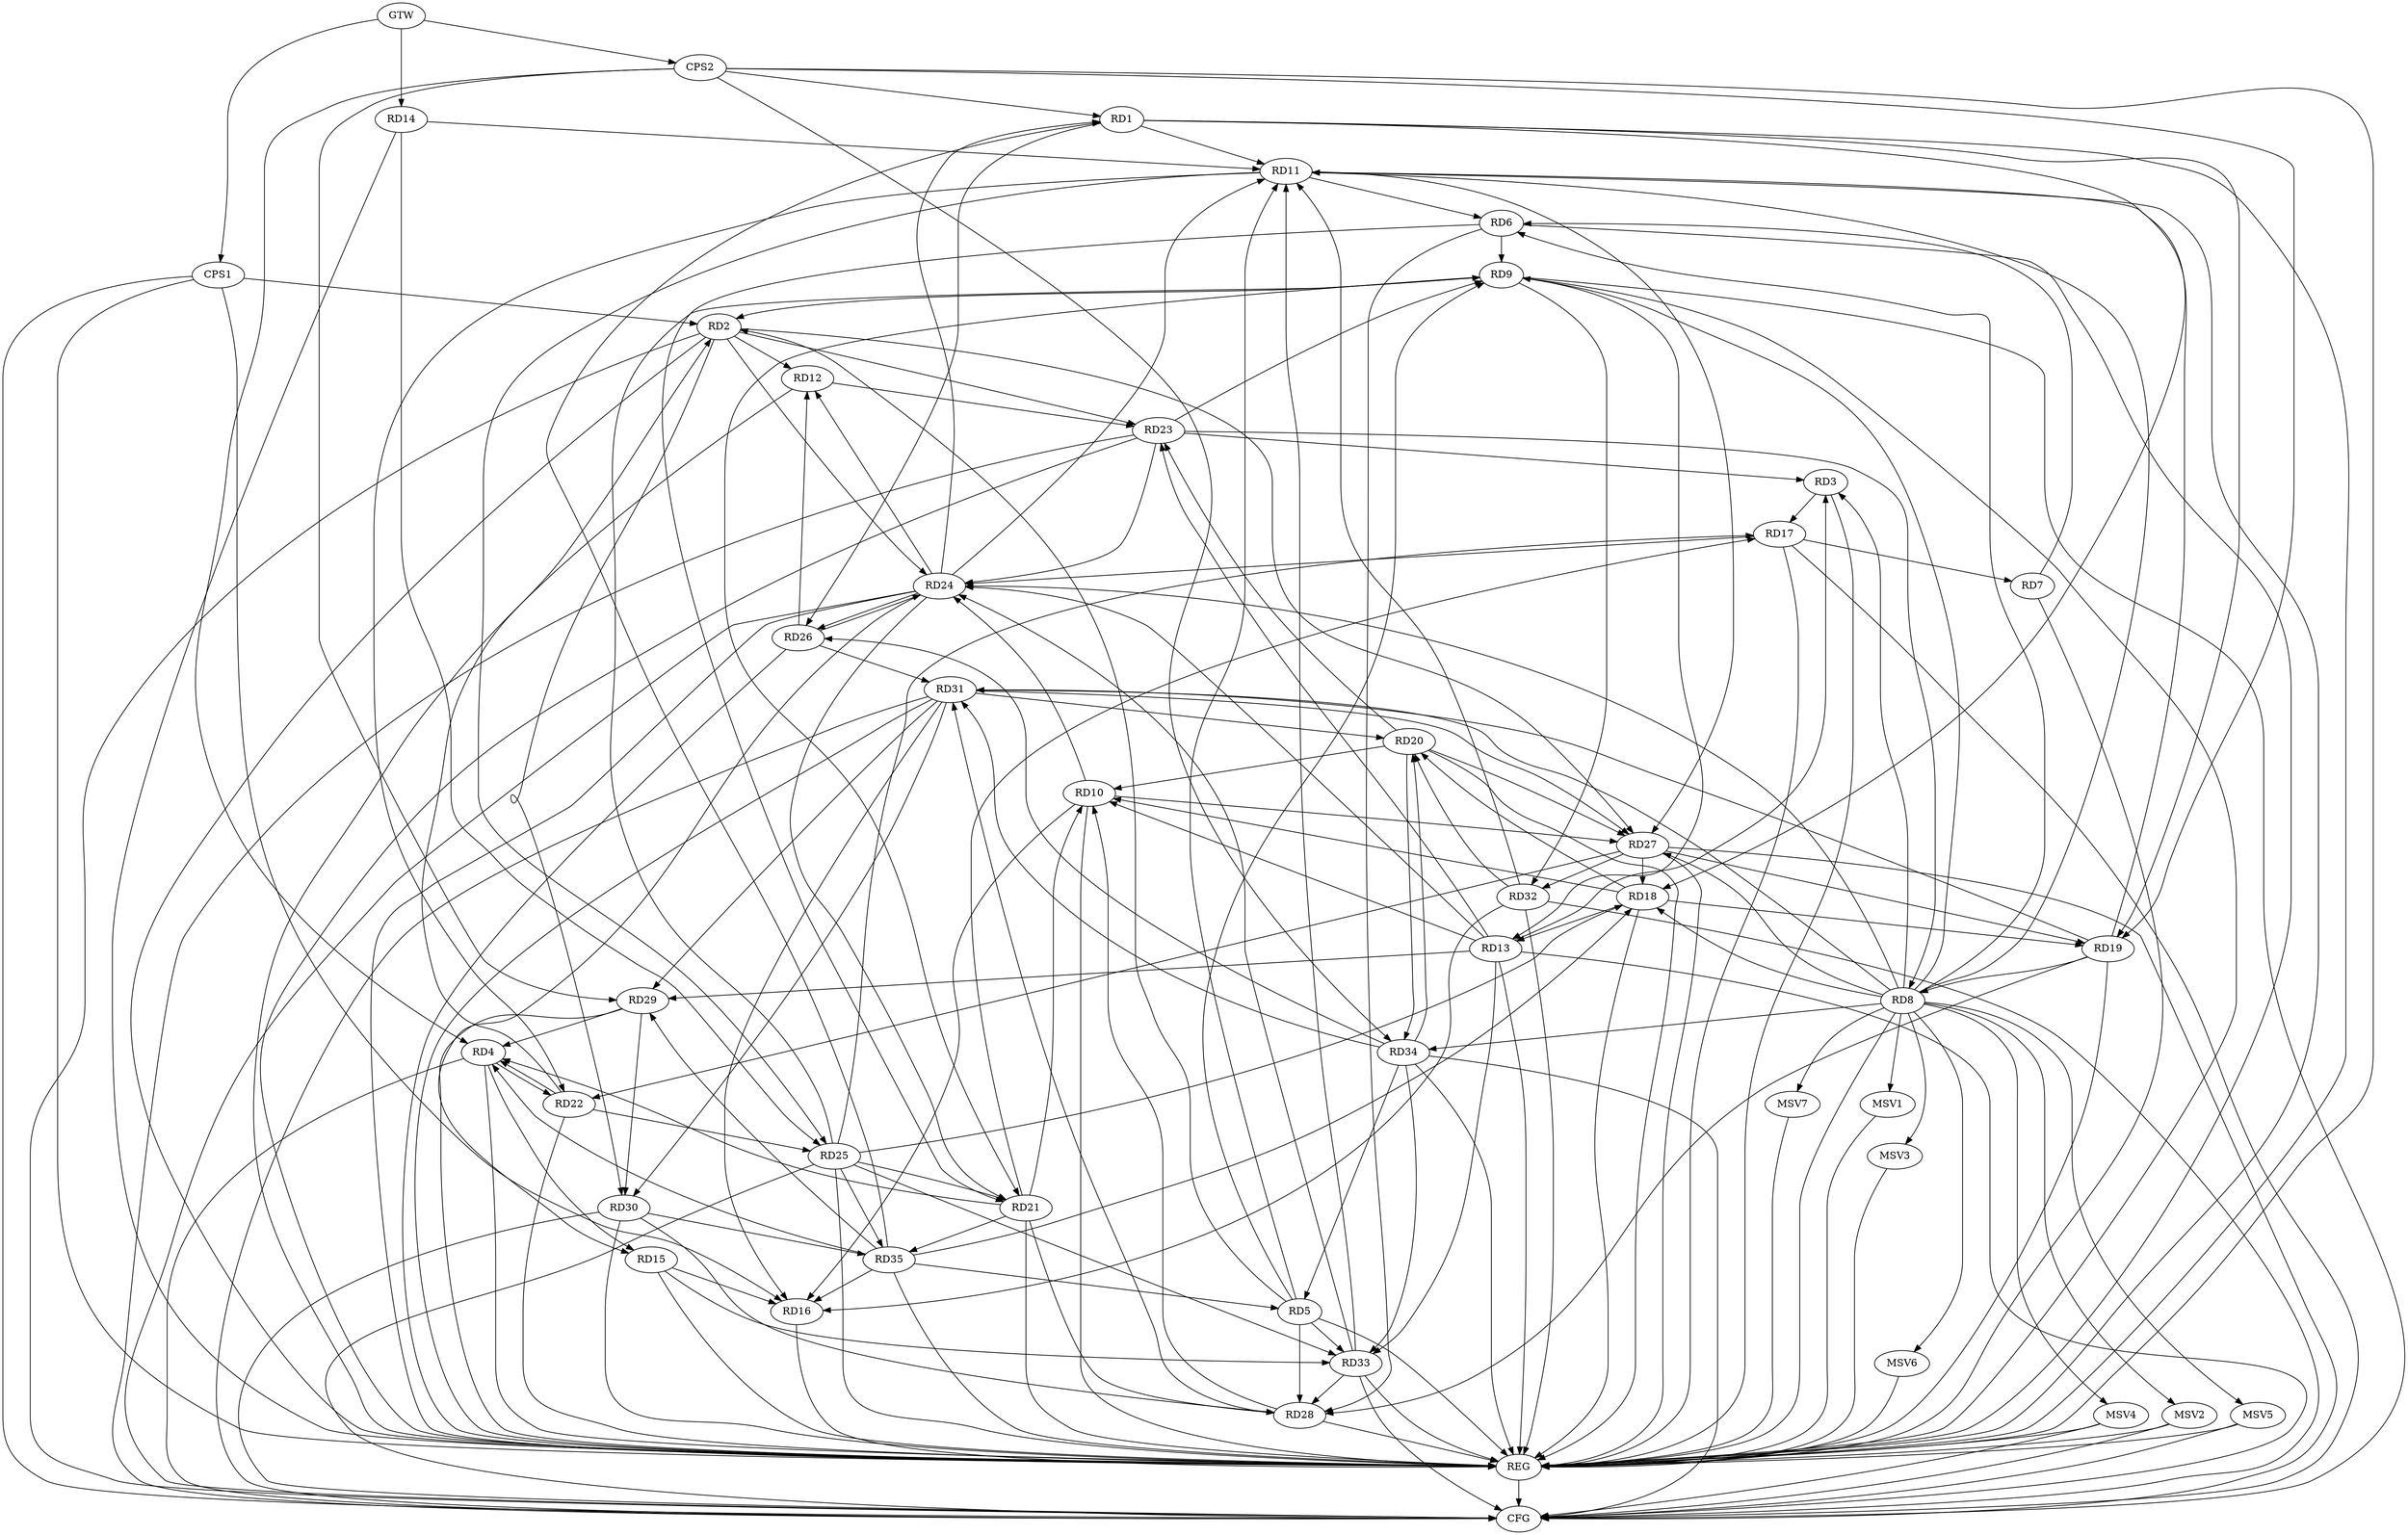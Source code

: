 strict digraph G {
  RD1 [ label="RD1" ];
  RD2 [ label="RD2" ];
  RD3 [ label="RD3" ];
  RD4 [ label="RD4" ];
  RD5 [ label="RD5" ];
  RD6 [ label="RD6" ];
  RD7 [ label="RD7" ];
  RD8 [ label="RD8" ];
  RD9 [ label="RD9" ];
  RD10 [ label="RD10" ];
  RD11 [ label="RD11" ];
  RD12 [ label="RD12" ];
  RD13 [ label="RD13" ];
  RD14 [ label="RD14" ];
  RD15 [ label="RD15" ];
  RD16 [ label="RD16" ];
  RD17 [ label="RD17" ];
  RD18 [ label="RD18" ];
  RD19 [ label="RD19" ];
  RD20 [ label="RD20" ];
  RD21 [ label="RD21" ];
  RD22 [ label="RD22" ];
  RD23 [ label="RD23" ];
  RD24 [ label="RD24" ];
  RD25 [ label="RD25" ];
  RD26 [ label="RD26" ];
  RD27 [ label="RD27" ];
  RD28 [ label="RD28" ];
  RD29 [ label="RD29" ];
  RD30 [ label="RD30" ];
  RD31 [ label="RD31" ];
  RD32 [ label="RD32" ];
  RD33 [ label="RD33" ];
  RD34 [ label="RD34" ];
  RD35 [ label="RD35" ];
  CPS1 [ label="CPS1" ];
  CPS2 [ label="CPS2" ];
  GTW [ label="GTW" ];
  REG [ label="REG" ];
  CFG [ label="CFG" ];
  MSV1 [ label="MSV1" ];
  MSV2 [ label="MSV2" ];
  MSV3 [ label="MSV3" ];
  MSV4 [ label="MSV4" ];
  MSV5 [ label="MSV5" ];
  MSV6 [ label="MSV6" ];
  MSV7 [ label="MSV7" ];
  RD1 -> RD11;
  RD1 -> RD18;
  RD1 -> RD19;
  RD24 -> RD1;
  RD1 -> RD26;
  RD35 -> RD1;
  RD5 -> RD2;
  RD9 -> RD2;
  RD2 -> RD12;
  RD22 -> RD2;
  RD2 -> RD23;
  RD2 -> RD24;
  RD2 -> RD27;
  RD2 -> RD30;
  RD8 -> RD3;
  RD13 -> RD3;
  RD3 -> RD17;
  RD23 -> RD3;
  RD4 -> RD15;
  RD21 -> RD4;
  RD4 -> RD22;
  RD22 -> RD4;
  RD29 -> RD4;
  RD35 -> RD4;
  RD5 -> RD9;
  RD5 -> RD11;
  RD5 -> RD28;
  RD5 -> RD33;
  RD34 -> RD5;
  RD35 -> RD5;
  RD7 -> RD6;
  RD8 -> RD6;
  RD6 -> RD9;
  RD11 -> RD6;
  RD6 -> RD21;
  RD6 -> RD28;
  RD17 -> RD7;
  RD8 -> RD9;
  RD8 -> RD11;
  RD8 -> RD18;
  RD19 -> RD8;
  RD23 -> RD8;
  RD8 -> RD24;
  RD8 -> RD27;
  RD8 -> RD31;
  RD8 -> RD34;
  RD9 -> RD13;
  RD9 -> RD21;
  RD23 -> RD9;
  RD25 -> RD9;
  RD9 -> RD32;
  RD13 -> RD10;
  RD10 -> RD16;
  RD18 -> RD10;
  RD20 -> RD10;
  RD21 -> RD10;
  RD10 -> RD24;
  RD10 -> RD27;
  RD28 -> RD10;
  RD14 -> RD11;
  RD19 -> RD11;
  RD11 -> RD22;
  RD24 -> RD11;
  RD11 -> RD25;
  RD11 -> RD27;
  RD32 -> RD11;
  RD33 -> RD11;
  RD12 -> RD23;
  RD24 -> RD12;
  RD26 -> RD12;
  RD18 -> RD13;
  RD13 -> RD23;
  RD13 -> RD24;
  RD13 -> RD29;
  RD13 -> RD33;
  RD14 -> RD25;
  RD15 -> RD16;
  RD24 -> RD15;
  RD15 -> RD33;
  RD31 -> RD16;
  RD32 -> RD16;
  RD35 -> RD16;
  RD21 -> RD17;
  RD17 -> RD24;
  RD25 -> RD17;
  RD18 -> RD19;
  RD18 -> RD20;
  RD25 -> RD18;
  RD27 -> RD18;
  RD35 -> RD18;
  RD27 -> RD19;
  RD19 -> RD28;
  RD19 -> RD31;
  RD20 -> RD23;
  RD20 -> RD27;
  RD31 -> RD20;
  RD32 -> RD20;
  RD20 -> RD34;
  RD34 -> RD20;
  RD24 -> RD21;
  RD25 -> RD21;
  RD21 -> RD28;
  RD21 -> RD35;
  RD22 -> RD25;
  RD27 -> RD22;
  RD23 -> RD24;
  RD24 -> RD26;
  RD26 -> RD24;
  RD33 -> RD24;
  RD25 -> RD33;
  RD25 -> RD35;
  RD26 -> RD31;
  RD34 -> RD26;
  RD31 -> RD27;
  RD27 -> RD32;
  RD30 -> RD28;
  RD28 -> RD31;
  RD33 -> RD28;
  RD29 -> RD30;
  RD31 -> RD29;
  RD35 -> RD29;
  RD31 -> RD30;
  RD30 -> RD35;
  RD34 -> RD31;
  RD34 -> RD33;
  CPS1 -> RD16;
  CPS1 -> RD2;
  CPS2 -> RD4;
  CPS2 -> RD19;
  CPS2 -> RD1;
  CPS2 -> RD34;
  CPS2 -> RD29;
  GTW -> RD14;
  GTW -> CPS1;
  GTW -> CPS2;
  RD1 -> REG;
  RD2 -> REG;
  RD3 -> REG;
  RD4 -> REG;
  RD5 -> REG;
  RD6 -> REG;
  RD7 -> REG;
  RD8 -> REG;
  RD9 -> REG;
  RD10 -> REG;
  RD11 -> REG;
  RD12 -> REG;
  RD13 -> REG;
  RD14 -> REG;
  RD15 -> REG;
  RD16 -> REG;
  RD17 -> REG;
  RD18 -> REG;
  RD19 -> REG;
  RD20 -> REG;
  RD21 -> REG;
  RD22 -> REG;
  RD23 -> REG;
  RD24 -> REG;
  RD25 -> REG;
  RD26 -> REG;
  RD27 -> REG;
  RD28 -> REG;
  RD29 -> REG;
  RD30 -> REG;
  RD31 -> REG;
  RD32 -> REG;
  RD33 -> REG;
  RD34 -> REG;
  RD35 -> REG;
  CPS1 -> REG;
  CPS2 -> REG;
  CPS1 -> CFG;
  RD9 -> CFG;
  RD33 -> CFG;
  RD30 -> CFG;
  RD34 -> CFG;
  RD25 -> CFG;
  RD27 -> CFG;
  RD32 -> CFG;
  RD23 -> CFG;
  RD31 -> CFG;
  RD13 -> CFG;
  RD24 -> CFG;
  RD17 -> CFG;
  RD2 -> CFG;
  RD4 -> CFG;
  REG -> CFG;
  RD8 -> MSV1;
  MSV1 -> REG;
  RD8 -> MSV2;
  MSV2 -> REG;
  MSV2 -> CFG;
  RD8 -> MSV3;
  MSV3 -> REG;
  RD8 -> MSV4;
  RD8 -> MSV5;
  MSV4 -> REG;
  MSV4 -> CFG;
  MSV5 -> REG;
  MSV5 -> CFG;
  RD8 -> MSV6;
  RD8 -> MSV7;
  MSV6 -> REG;
  MSV7 -> REG;
}

